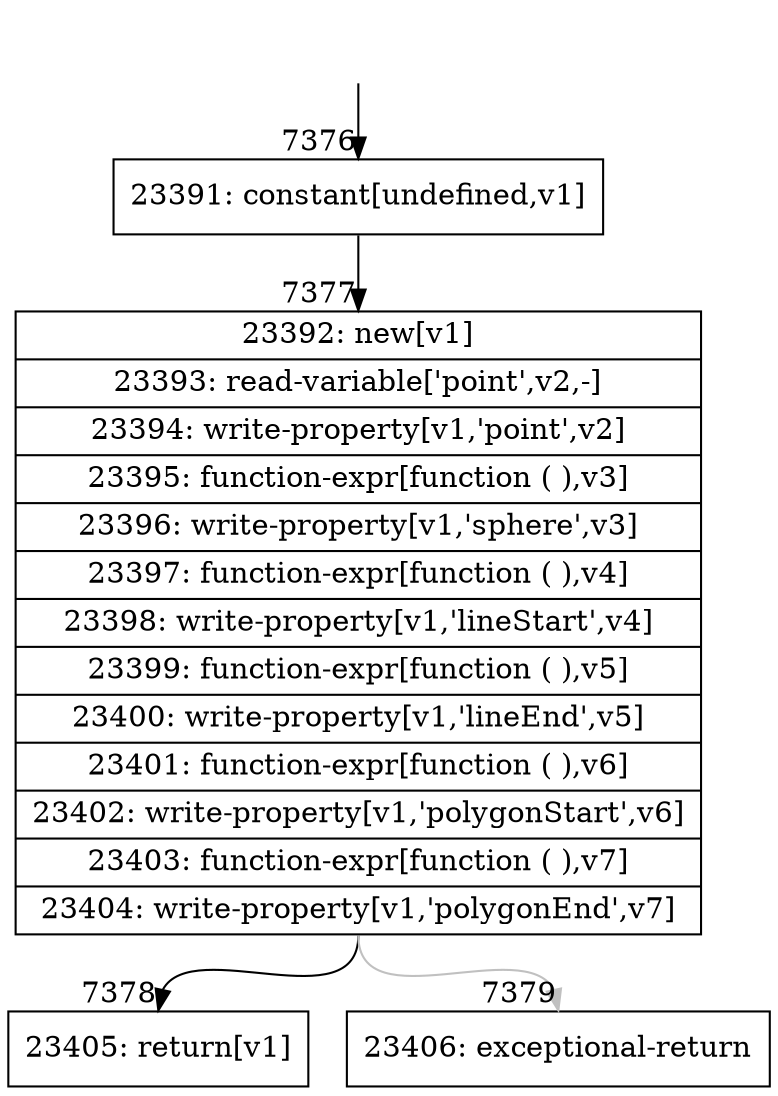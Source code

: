 digraph {
rankdir="TD"
BB_entry685[shape=none,label=""];
BB_entry685 -> BB7376 [tailport=s, headport=n, headlabel="    7376"]
BB7376 [shape=record label="{23391: constant[undefined,v1]}" ] 
BB7376 -> BB7377 [tailport=s, headport=n, headlabel="      7377"]
BB7377 [shape=record label="{23392: new[v1]|23393: read-variable['point',v2,-]|23394: write-property[v1,'point',v2]|23395: function-expr[function ( ),v3]|23396: write-property[v1,'sphere',v3]|23397: function-expr[function ( ),v4]|23398: write-property[v1,'lineStart',v4]|23399: function-expr[function ( ),v5]|23400: write-property[v1,'lineEnd',v5]|23401: function-expr[function ( ),v6]|23402: write-property[v1,'polygonStart',v6]|23403: function-expr[function ( ),v7]|23404: write-property[v1,'polygonEnd',v7]}" ] 
BB7377 -> BB7378 [tailport=s, headport=n, headlabel="      7378"]
BB7377 -> BB7379 [tailport=s, headport=n, color=gray, headlabel="      7379"]
BB7378 [shape=record label="{23405: return[v1]}" ] 
BB7379 [shape=record label="{23406: exceptional-return}" ] 
//#$~ 4295
}
